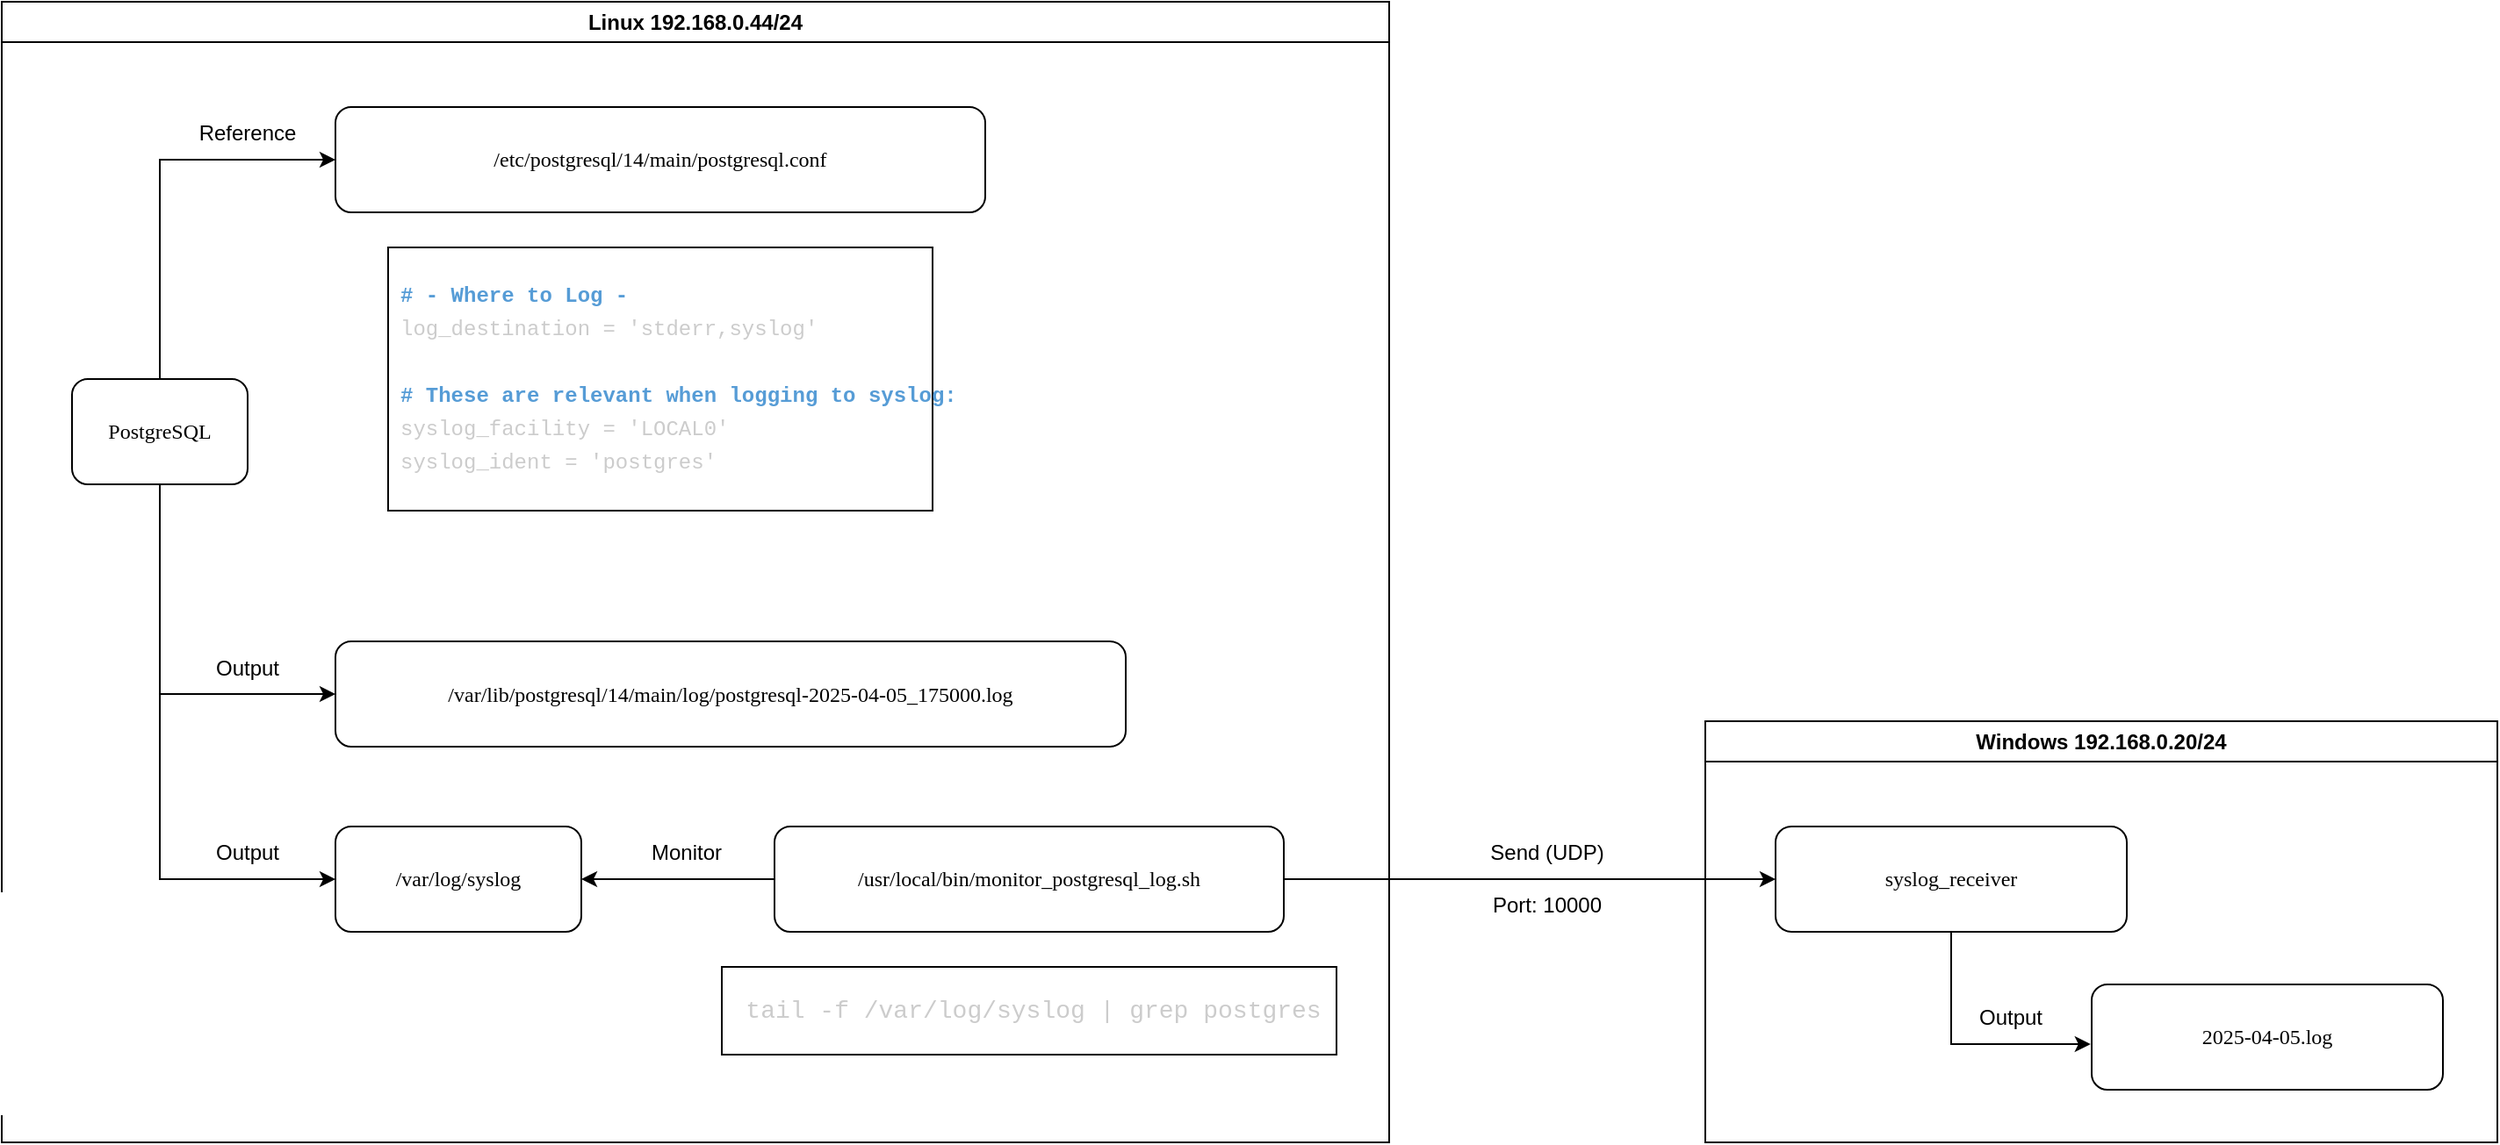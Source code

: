 <mxfile version="24.0.4" type="device">
  <diagram name="ページ1" id="SqQ7CckuoGQA1XVf1MXq">
    <mxGraphModel dx="1659" dy="958" grid="0" gridSize="10" guides="1" tooltips="1" connect="0" arrows="1" fold="1" page="1" pageScale="1" pageWidth="1654" pageHeight="1169" math="0" shadow="0">
      <root>
        <mxCell id="0" />
        <mxCell id="1" parent="0" />
        <mxCell id="nt9nF4ObV31x2D_x99Zk-2" value="Windows 192.168.0.20/24" style="swimlane;whiteSpace=wrap;html=1;" parent="1" vertex="1">
          <mxGeometry x="1020" y="630" width="451" height="240" as="geometry" />
        </mxCell>
        <mxCell id="nt9nF4ObV31x2D_x99Zk-4" value="2025-04-05.log" style="rounded=1;whiteSpace=wrap;html=1;fontFamily=PlemolJP;" parent="nt9nF4ObV31x2D_x99Zk-2" vertex="1">
          <mxGeometry x="220" y="150" width="200" height="60" as="geometry" />
        </mxCell>
        <mxCell id="nj3evoLdlnzbY02WZ-ZK-1" value="Output" style="text;html=1;align=center;verticalAlign=middle;whiteSpace=wrap;rounded=0;" vertex="1" parent="nt9nF4ObV31x2D_x99Zk-2">
          <mxGeometry x="144" y="154" width="60" height="30" as="geometry" />
        </mxCell>
        <mxCell id="nt9nF4ObV31x2D_x99Zk-3" value="Linux 192.168.0.44/24" style="swimlane;whiteSpace=wrap;html=1;" parent="1" vertex="1">
          <mxGeometry x="50" y="220" width="790" height="650" as="geometry">
            <mxRectangle x="50" y="220" width="160" height="30" as="alternateBounds" />
          </mxGeometry>
        </mxCell>
        <mxCell id="nt9nF4ObV31x2D_x99Zk-16" value="Monitor" style="text;html=1;align=center;verticalAlign=middle;whiteSpace=wrap;rounded=0;" parent="nt9nF4ObV31x2D_x99Zk-3" vertex="1">
          <mxGeometry x="360" y="470" width="60" height="30" as="geometry" />
        </mxCell>
        <mxCell id="nt9nF4ObV31x2D_x99Zk-14" value="&lt;div style=&quot;color: rgb(204, 204, 204); font-family: PlemolJP, Consolas, &amp;quot;Courier New&amp;quot;, monospace; font-size: 14px; line-height: 19px; white-space: pre;&quot;&gt;&lt;div style=&quot;line-height: 19px;&quot;&gt;&lt;div style=&quot;line-height: 19px;&quot;&gt;&lt;div style=&quot;line-height: 19px;&quot;&gt;tail -f /var/log/syslog | grep postgres&lt;/div&gt;&lt;/div&gt;&lt;/div&gt;&lt;/div&gt;" style="rounded=0;whiteSpace=wrap;html=1;align=center;labelBackgroundColor=none;spacingLeft=5;" parent="nt9nF4ObV31x2D_x99Zk-3" vertex="1">
          <mxGeometry x="410" y="550" width="350" height="50" as="geometry" />
        </mxCell>
        <mxCell id="0D5BUlfB0RghyGrrEAo7-1" value="Output" style="text;html=1;align=center;verticalAlign=middle;whiteSpace=wrap;rounded=0;" parent="nt9nF4ObV31x2D_x99Zk-3" vertex="1">
          <mxGeometry x="110" y="470" width="60" height="30" as="geometry" />
        </mxCell>
        <mxCell id="0D5BUlfB0RghyGrrEAo7-2" value="Output" style="text;html=1;align=center;verticalAlign=middle;whiteSpace=wrap;rounded=0;" parent="nt9nF4ObV31x2D_x99Zk-3" vertex="1">
          <mxGeometry x="110" y="365" width="60" height="30" as="geometry" />
        </mxCell>
        <mxCell id="0D5BUlfB0RghyGrrEAo7-3" value="Reference" style="text;html=1;align=center;verticalAlign=middle;whiteSpace=wrap;rounded=0;" parent="nt9nF4ObV31x2D_x99Zk-3" vertex="1">
          <mxGeometry x="110" y="60" width="60" height="30" as="geometry" />
        </mxCell>
        <mxCell id="nt9nF4ObV31x2D_x99Zk-20" style="edgeStyle=orthogonalEdgeStyle;rounded=0;orthogonalLoop=1;jettySize=auto;html=1;exitX=0.5;exitY=1;exitDx=0;exitDy=0;entryX=-0.003;entryY=0.567;entryDx=0;entryDy=0;entryPerimeter=0;" parent="1" source="JUo1LpAPdXD4S511wLFp-1" target="nt9nF4ObV31x2D_x99Zk-4" edge="1">
          <mxGeometry relative="1" as="geometry">
            <mxPoint x="1200" y="810" as="targetPoint" />
          </mxGeometry>
        </mxCell>
        <mxCell id="JUo1LpAPdXD4S511wLFp-1" value="syslog_receiver" style="rounded=1;whiteSpace=wrap;html=1;fontFamily=PlemolJP;" parent="1" vertex="1">
          <mxGeometry x="1060" y="690" width="200" height="60" as="geometry" />
        </mxCell>
        <mxCell id="nt9nF4ObV31x2D_x99Zk-13" style="edgeStyle=orthogonalEdgeStyle;rounded=0;orthogonalLoop=1;jettySize=auto;html=1;entryX=1;entryY=0.5;entryDx=0;entryDy=0;" parent="1" source="nt9nF4ObV31x2D_x99Zk-1" target="nt9nF4ObV31x2D_x99Zk-5" edge="1">
          <mxGeometry relative="1" as="geometry" />
        </mxCell>
        <mxCell id="nt9nF4ObV31x2D_x99Zk-15" style="edgeStyle=orthogonalEdgeStyle;rounded=0;orthogonalLoop=1;jettySize=auto;html=1;entryX=0;entryY=0.5;entryDx=0;entryDy=0;" parent="1" source="nt9nF4ObV31x2D_x99Zk-1" target="JUo1LpAPdXD4S511wLFp-1" edge="1">
          <mxGeometry relative="1" as="geometry" />
        </mxCell>
        <mxCell id="nt9nF4ObV31x2D_x99Zk-1" value="/usr/local/bin/monitor_postgresql_log.sh" style="rounded=1;whiteSpace=wrap;html=1;fontFamily=PlemolJP;" parent="1" vertex="1">
          <mxGeometry x="490" y="690" width="290" height="60" as="geometry" />
        </mxCell>
        <mxCell id="nt9nF4ObV31x2D_x99Zk-5" value="/var/log/syslog" style="rounded=1;whiteSpace=wrap;html=1;fontFamily=PlemolJP;" parent="1" vertex="1">
          <mxGeometry x="240" y="690" width="140" height="60" as="geometry" />
        </mxCell>
        <mxCell id="nt9nF4ObV31x2D_x99Zk-6" value="/var/lib/postgresql/14/main/log/postgresql-2025-04-05_175000.log" style="rounded=1;whiteSpace=wrap;html=1;fontFamily=PlemolJP;" parent="1" vertex="1">
          <mxGeometry x="240" y="584.5" width="450" height="60" as="geometry" />
        </mxCell>
        <mxCell id="nt9nF4ObV31x2D_x99Zk-9" style="edgeStyle=orthogonalEdgeStyle;rounded=0;orthogonalLoop=1;jettySize=auto;html=1;entryX=0;entryY=0.5;entryDx=0;entryDy=0;exitX=0.5;exitY=1;exitDx=0;exitDy=0;" parent="1" source="nt9nF4ObV31x2D_x99Zk-8" target="nt9nF4ObV31x2D_x99Zk-6" edge="1">
          <mxGeometry relative="1" as="geometry" />
        </mxCell>
        <mxCell id="nt9nF4ObV31x2D_x99Zk-10" style="edgeStyle=orthogonalEdgeStyle;rounded=0;orthogonalLoop=1;jettySize=auto;html=1;entryX=0;entryY=0.5;entryDx=0;entryDy=0;exitX=0.5;exitY=1;exitDx=0;exitDy=0;" parent="1" source="nt9nF4ObV31x2D_x99Zk-8" target="nt9nF4ObV31x2D_x99Zk-5" edge="1">
          <mxGeometry relative="1" as="geometry" />
        </mxCell>
        <mxCell id="nt9nF4ObV31x2D_x99Zk-19" style="edgeStyle=orthogonalEdgeStyle;rounded=0;orthogonalLoop=1;jettySize=auto;html=1;entryX=0;entryY=0.5;entryDx=0;entryDy=0;exitX=0.5;exitY=0;exitDx=0;exitDy=0;" parent="1" source="nt9nF4ObV31x2D_x99Zk-8" target="nt9nF4ObV31x2D_x99Zk-11" edge="1">
          <mxGeometry relative="1" as="geometry" />
        </mxCell>
        <mxCell id="nt9nF4ObV31x2D_x99Zk-8" value="PostgreSQL" style="rounded=1;whiteSpace=wrap;html=1;fontFamily=PlemolJP;" parent="1" vertex="1">
          <mxGeometry x="90" y="435" width="100" height="60" as="geometry" />
        </mxCell>
        <mxCell id="nt9nF4ObV31x2D_x99Zk-11" value="/etc/postgresql/14/main/postgresql.conf" style="rounded=1;whiteSpace=wrap;html=1;fontFamily=PlemolJP;" parent="1" vertex="1">
          <mxGeometry x="240" y="280" width="370" height="60" as="geometry" />
        </mxCell>
        <mxCell id="nt9nF4ObV31x2D_x99Zk-12" value="&lt;div style=&quot;color: rgb(204, 204, 204); font-family: PlemolJP, Consolas, &amp;quot;Courier New&amp;quot;, monospace; line-height: 19px; white-space: pre;&quot;&gt;&lt;div style=&quot;line-height: 19px;&quot;&gt;&lt;div&gt;&lt;div style=&quot;line-height: 19px;&quot;&gt;&lt;div&gt;&lt;span style=&quot;color: #569cd6;font-weight: bold;&quot;&gt;# - Where to Log -&lt;/span&gt;&lt;/div&gt;&lt;div&gt;log_destination = &#39;stderr,syslog&#39;&lt;/div&gt;&lt;/div&gt;&lt;/div&gt;&lt;div&gt;&lt;span style=&quot;color: #569cd6;font-weight: bold;&quot;&gt;&lt;br&gt;&lt;/span&gt;&lt;/div&gt;&lt;div&gt;&lt;span style=&quot;color: #569cd6;font-weight: bold;&quot;&gt;# These are relevant when logging to syslog:&lt;/span&gt;&lt;/div&gt;&lt;div&gt;syslog_facility = &#39;LOCAL0&#39;&lt;/div&gt;&lt;div&gt;syslog_ident = &#39;postgres&#39;&lt;/div&gt;&lt;/div&gt;&lt;/div&gt;" style="rounded=0;whiteSpace=wrap;html=1;align=left;labelBackgroundColor=none;spacingLeft=5;" parent="1" vertex="1">
          <mxGeometry x="270" y="360" width="310" height="150" as="geometry" />
        </mxCell>
        <mxCell id="nt9nF4ObV31x2D_x99Zk-17" value="Send (UDP)" style="text;html=1;align=center;verticalAlign=middle;whiteSpace=wrap;rounded=0;" parent="1" vertex="1">
          <mxGeometry x="880" y="690" width="100" height="30" as="geometry" />
        </mxCell>
        <mxCell id="nt9nF4ObV31x2D_x99Zk-18" value="Port: 10000" style="text;html=1;align=center;verticalAlign=middle;whiteSpace=wrap;rounded=0;" parent="1" vertex="1">
          <mxGeometry x="880" y="720" width="100" height="30" as="geometry" />
        </mxCell>
      </root>
    </mxGraphModel>
  </diagram>
</mxfile>

